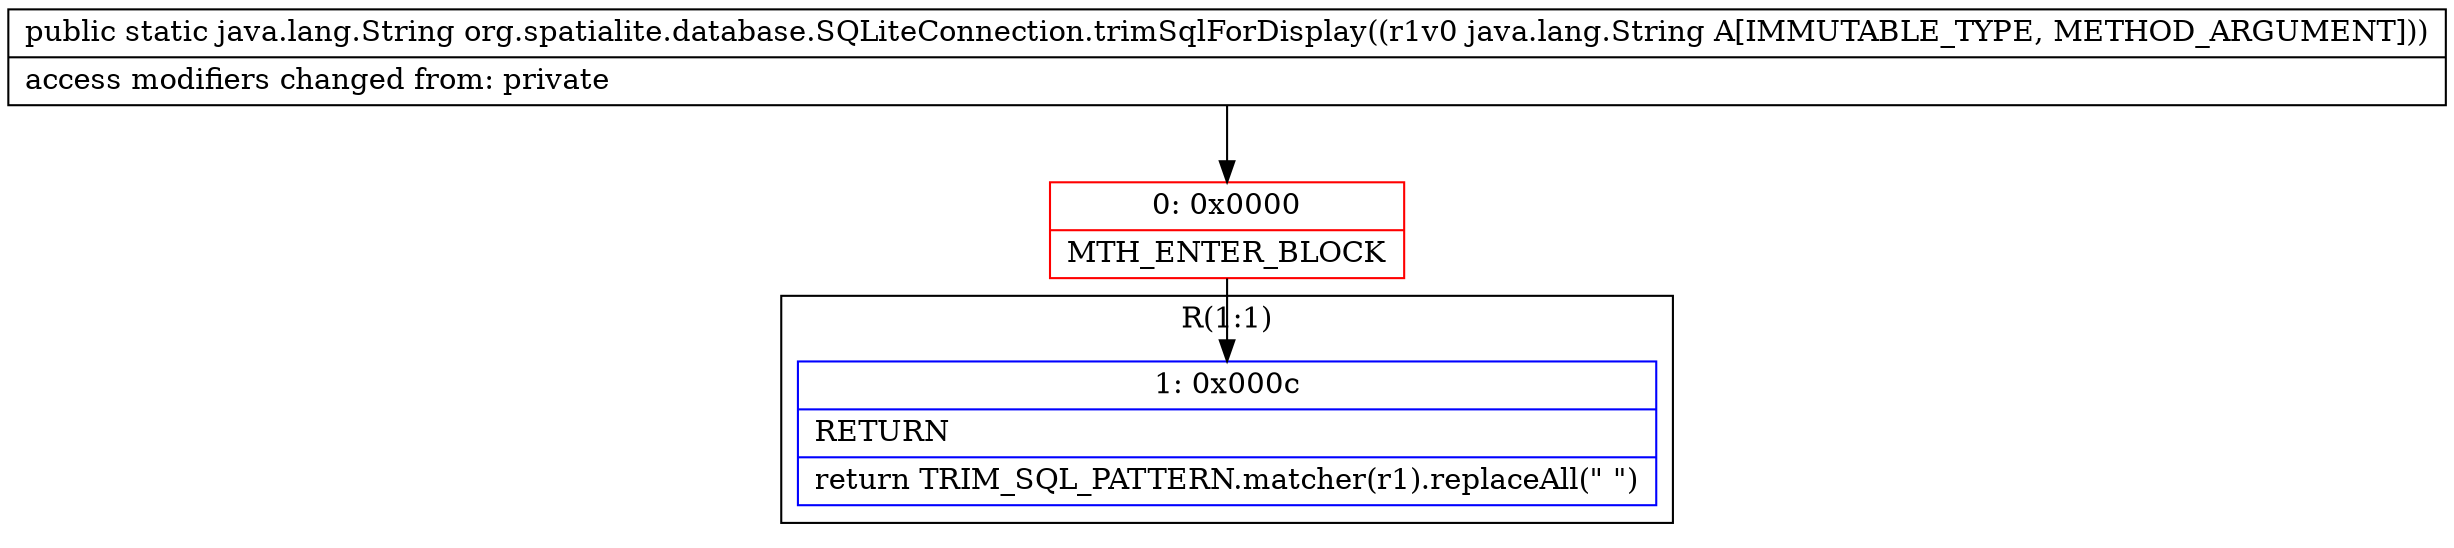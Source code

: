 digraph "CFG fororg.spatialite.database.SQLiteConnection.trimSqlForDisplay(Ljava\/lang\/String;)Ljava\/lang\/String;" {
subgraph cluster_Region_245967549 {
label = "R(1:1)";
node [shape=record,color=blue];
Node_1 [shape=record,label="{1\:\ 0x000c|RETURN\l|return TRIM_SQL_PATTERN.matcher(r1).replaceAll(\" \")\l}"];
}
Node_0 [shape=record,color=red,label="{0\:\ 0x0000|MTH_ENTER_BLOCK\l}"];
MethodNode[shape=record,label="{public static java.lang.String org.spatialite.database.SQLiteConnection.trimSqlForDisplay((r1v0 java.lang.String A[IMMUTABLE_TYPE, METHOD_ARGUMENT]))  | access modifiers changed from: private\l}"];
MethodNode -> Node_0;
Node_0 -> Node_1;
}

